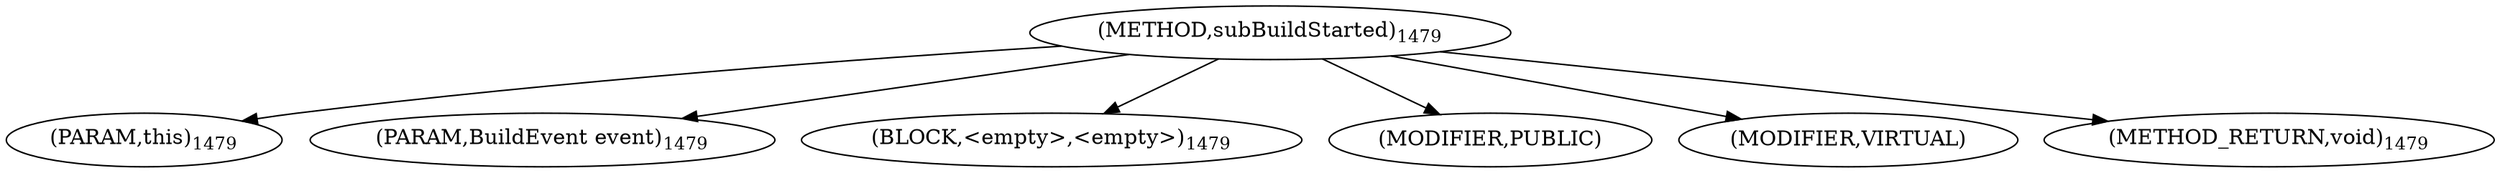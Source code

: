 digraph "subBuildStarted" {  
"2895" [label = <(METHOD,subBuildStarted)<SUB>1479</SUB>> ]
"2896" [label = <(PARAM,this)<SUB>1479</SUB>> ]
"2897" [label = <(PARAM,BuildEvent event)<SUB>1479</SUB>> ]
"2898" [label = <(BLOCK,&lt;empty&gt;,&lt;empty&gt;)<SUB>1479</SUB>> ]
"2899" [label = <(MODIFIER,PUBLIC)> ]
"2900" [label = <(MODIFIER,VIRTUAL)> ]
"2901" [label = <(METHOD_RETURN,void)<SUB>1479</SUB>> ]
  "2895" -> "2896" 
  "2895" -> "2897" 
  "2895" -> "2898" 
  "2895" -> "2899" 
  "2895" -> "2900" 
  "2895" -> "2901" 
}
